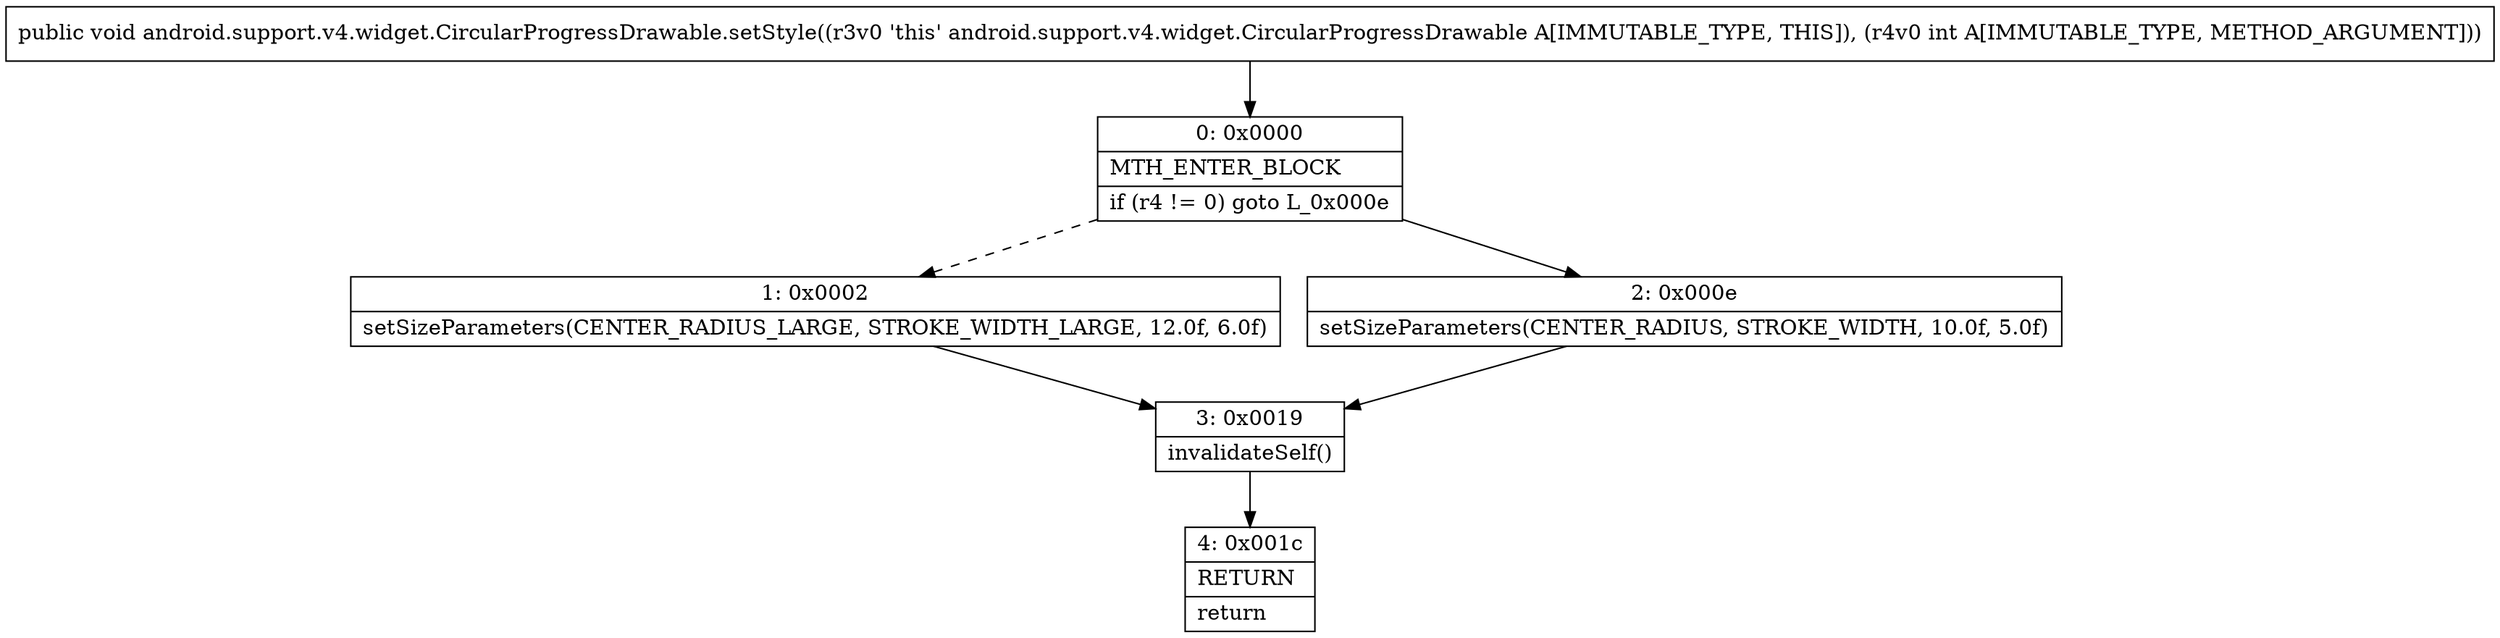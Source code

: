 digraph "CFG forandroid.support.v4.widget.CircularProgressDrawable.setStyle(I)V" {
Node_0 [shape=record,label="{0\:\ 0x0000|MTH_ENTER_BLOCK\l|if (r4 != 0) goto L_0x000e\l}"];
Node_1 [shape=record,label="{1\:\ 0x0002|setSizeParameters(CENTER_RADIUS_LARGE, STROKE_WIDTH_LARGE, 12.0f, 6.0f)\l}"];
Node_2 [shape=record,label="{2\:\ 0x000e|setSizeParameters(CENTER_RADIUS, STROKE_WIDTH, 10.0f, 5.0f)\l}"];
Node_3 [shape=record,label="{3\:\ 0x0019|invalidateSelf()\l}"];
Node_4 [shape=record,label="{4\:\ 0x001c|RETURN\l|return\l}"];
MethodNode[shape=record,label="{public void android.support.v4.widget.CircularProgressDrawable.setStyle((r3v0 'this' android.support.v4.widget.CircularProgressDrawable A[IMMUTABLE_TYPE, THIS]), (r4v0 int A[IMMUTABLE_TYPE, METHOD_ARGUMENT])) }"];
MethodNode -> Node_0;
Node_0 -> Node_1[style=dashed];
Node_0 -> Node_2;
Node_1 -> Node_3;
Node_2 -> Node_3;
Node_3 -> Node_4;
}


